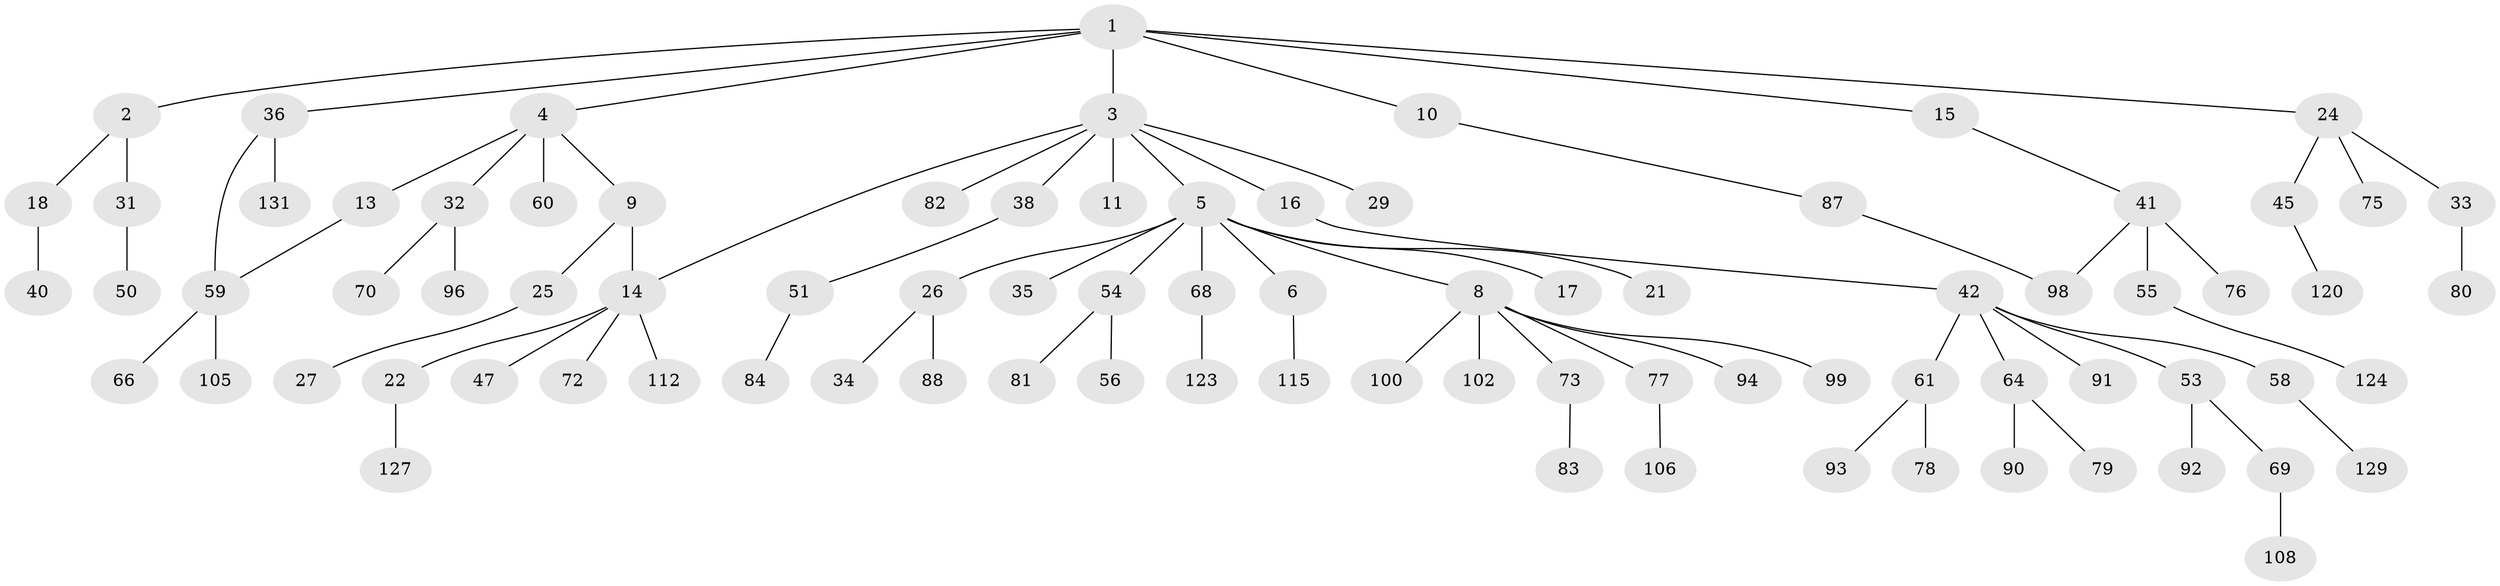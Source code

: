 // original degree distribution, {7: 0.030534351145038167, 3: 0.09923664122137404, 5: 0.03816793893129771, 2: 0.32061068702290074, 4: 0.04580152671755725, 1: 0.4580152671755725, 6: 0.007633587786259542}
// Generated by graph-tools (version 1.1) at 2025/41/03/06/25 10:41:30]
// undirected, 85 vertices, 87 edges
graph export_dot {
graph [start="1"]
  node [color=gray90,style=filled];
  1 [super="+12"];
  2 [super="+23"];
  3 [super="+20"];
  4 [super="+7"];
  5 [super="+19"];
  6;
  8 [super="+44"];
  9 [super="+86"];
  10 [super="+48"];
  11;
  13;
  14 [super="+95"];
  15 [super="+28"];
  16;
  17 [super="+125"];
  18 [super="+49"];
  21;
  22 [super="+52"];
  24 [super="+39"];
  25 [super="+43"];
  26 [super="+71"];
  27;
  29 [super="+30"];
  31 [super="+104"];
  32 [super="+67"];
  33 [super="+37"];
  34 [super="+89"];
  35;
  36;
  38 [super="+62"];
  40 [super="+57"];
  41 [super="+65"];
  42 [super="+46"];
  45 [super="+117"];
  47 [super="+101"];
  50;
  51 [super="+107"];
  53 [super="+109"];
  54 [super="+111"];
  55 [super="+121"];
  56 [super="+113"];
  58;
  59 [super="+110"];
  60 [super="+85"];
  61 [super="+63"];
  64 [super="+74"];
  66;
  68;
  69;
  70 [super="+119"];
  72;
  73 [super="+128"];
  75;
  76;
  77;
  78;
  79;
  80 [super="+103"];
  81 [super="+114"];
  82 [super="+97"];
  83;
  84;
  87;
  88;
  90;
  91;
  92;
  93 [super="+118"];
  94 [super="+116"];
  96;
  98 [super="+122"];
  99;
  100;
  102;
  105;
  106;
  108;
  112;
  115 [super="+126"];
  120;
  123;
  124;
  127;
  129 [super="+130"];
  131;
  1 -- 2;
  1 -- 3;
  1 -- 4;
  1 -- 10;
  1 -- 15;
  1 -- 24;
  1 -- 36;
  2 -- 18;
  2 -- 31;
  3 -- 5;
  3 -- 11;
  3 -- 16;
  3 -- 82;
  3 -- 14;
  3 -- 29;
  3 -- 38;
  4 -- 9;
  4 -- 13;
  4 -- 60;
  4 -- 32;
  5 -- 6;
  5 -- 8;
  5 -- 17;
  5 -- 21;
  5 -- 26;
  5 -- 35;
  5 -- 68;
  5 -- 54;
  6 -- 115;
  8 -- 94;
  8 -- 100;
  8 -- 99;
  8 -- 102;
  8 -- 73;
  8 -- 77;
  9 -- 14;
  9 -- 25;
  10 -- 87;
  13 -- 59;
  14 -- 22;
  14 -- 47;
  14 -- 72;
  14 -- 112;
  15 -- 41;
  16 -- 42;
  18 -- 40;
  22 -- 127;
  24 -- 33;
  24 -- 45;
  24 -- 75;
  25 -- 27;
  26 -- 34;
  26 -- 88;
  31 -- 50;
  32 -- 96;
  32 -- 70;
  33 -- 80;
  36 -- 59;
  36 -- 131;
  38 -- 51;
  41 -- 55;
  41 -- 76;
  41 -- 98;
  42 -- 53;
  42 -- 58;
  42 -- 61;
  42 -- 64;
  42 -- 91;
  45 -- 120;
  51 -- 84;
  53 -- 69;
  53 -- 92;
  54 -- 56;
  54 -- 81;
  55 -- 124;
  58 -- 129;
  59 -- 66;
  59 -- 105;
  61 -- 93;
  61 -- 78;
  64 -- 79;
  64 -- 90;
  68 -- 123;
  69 -- 108;
  73 -- 83;
  77 -- 106;
  87 -- 98;
}
